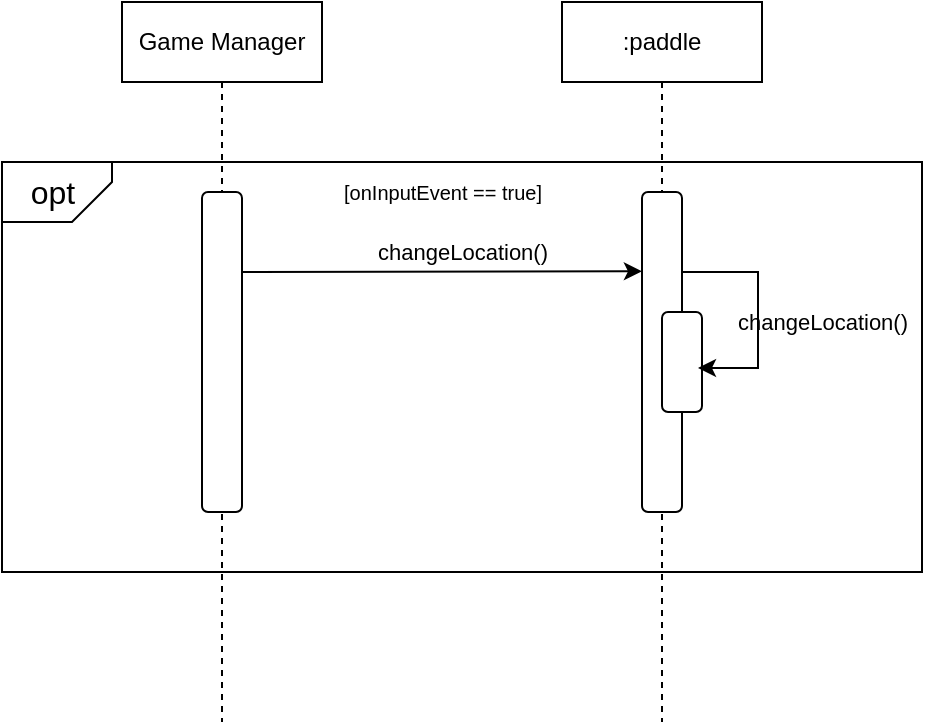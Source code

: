 <mxfile version="22.1.7" type="github">
  <diagram name="Page-1" id="2YBvvXClWsGukQMizWep">
    <mxGraphModel dx="987" dy="580" grid="1" gridSize="10" guides="1" tooltips="1" connect="1" arrows="1" fold="1" page="1" pageScale="1" pageWidth="850" pageHeight="1100" math="0" shadow="0">
      <root>
        <mxCell id="0" />
        <mxCell id="1" parent="0" />
        <mxCell id="IBWZfAmX6eu36iHtOGiu-1" value="" style="rounded=0;whiteSpace=wrap;html=1;" vertex="1" parent="1">
          <mxGeometry x="20" y="120" width="460" height="205" as="geometry" />
        </mxCell>
        <mxCell id="IBWZfAmX6eu36iHtOGiu-2" value="" style="shape=card;whiteSpace=wrap;html=1;rotation=-180;size=20;" vertex="1" parent="1">
          <mxGeometry x="20" y="120" width="55" height="30" as="geometry" />
        </mxCell>
        <mxCell id="IBWZfAmX6eu36iHtOGiu-3" value="opt" style="text;html=1;align=center;verticalAlign=middle;resizable=0;points=[];autosize=1;strokeColor=none;fillColor=none;fontSize=16;" vertex="1" parent="1">
          <mxGeometry x="20" y="120" width="50" height="30" as="geometry" />
        </mxCell>
        <mxCell id="IBWZfAmX6eu36iHtOGiu-4" value="[onInputEvent&amp;nbsp;== true]" style="text;html=1;align=center;verticalAlign=middle;resizable=0;points=[];autosize=1;strokeColor=none;fillColor=none;fontSize=10;" vertex="1" parent="1">
          <mxGeometry x="180" y="120" width="120" height="30" as="geometry" />
        </mxCell>
        <mxCell id="IBWZfAmX6eu36iHtOGiu-5" value="" style="endArrow=classic;html=1;rounded=0;exitX=1;exitY=0.25;exitDx=0;exitDy=0;entryX=-0.003;entryY=0.315;entryDx=0;entryDy=0;entryPerimeter=0;" edge="1" parent="1" source="IBWZfAmX6eu36iHtOGiu-20">
          <mxGeometry width="50" height="50" relative="1" as="geometry">
            <mxPoint x="155" y="175" as="sourcePoint" />
            <mxPoint x="339.94" y="174.65" as="targetPoint" />
          </mxGeometry>
        </mxCell>
        <mxCell id="IBWZfAmX6eu36iHtOGiu-6" value="changeLocation()" style="text;html=1;align=center;verticalAlign=middle;resizable=0;points=[];autosize=1;strokeColor=none;fillColor=none;fontSize=11;" vertex="1" parent="1">
          <mxGeometry x="195" y="150" width="110" height="30" as="geometry" />
        </mxCell>
        <mxCell id="IBWZfAmX6eu36iHtOGiu-7" value="Game Manager" style="shape=umlLifeline;perimeter=lifelinePerimeter;whiteSpace=wrap;html=1;container=0;dropTarget=0;collapsible=0;recursiveResize=0;outlineConnect=0;portConstraint=eastwest;newEdgeStyle={&quot;edgeStyle&quot;:&quot;elbowEdgeStyle&quot;,&quot;elbow&quot;:&quot;vertical&quot;,&quot;curved&quot;:0,&quot;rounded&quot;:0};" vertex="1" parent="1">
          <mxGeometry x="80" y="40" width="100" height="360" as="geometry" />
        </mxCell>
        <mxCell id="IBWZfAmX6eu36iHtOGiu-8" value=":paddle" style="shape=umlLifeline;perimeter=lifelinePerimeter;whiteSpace=wrap;html=1;container=0;dropTarget=0;collapsible=0;recursiveResize=0;outlineConnect=0;portConstraint=eastwest;newEdgeStyle={&quot;edgeStyle&quot;:&quot;elbowEdgeStyle&quot;,&quot;elbow&quot;:&quot;vertical&quot;,&quot;curved&quot;:0,&quot;rounded&quot;:0};" vertex="1" parent="1">
          <mxGeometry x="300" y="40" width="100" height="360" as="geometry" />
        </mxCell>
        <mxCell id="IBWZfAmX6eu36iHtOGiu-16" value="" style="rounded=1;whiteSpace=wrap;html=1;" vertex="1" parent="1">
          <mxGeometry x="340" y="135" width="20" height="160" as="geometry" />
        </mxCell>
        <mxCell id="IBWZfAmX6eu36iHtOGiu-17" value="" style="rounded=1;whiteSpace=wrap;html=1;" vertex="1" parent="1">
          <mxGeometry x="350" y="195" width="20" height="50" as="geometry" />
        </mxCell>
        <mxCell id="IBWZfAmX6eu36iHtOGiu-18" value="" style="endArrow=classic;html=1;rounded=0;exitX=1.1;exitY=0.604;exitDx=0;exitDy=0;exitPerimeter=0;entryX=1;entryY=0.25;entryDx=0;entryDy=0;" edge="1" parent="1">
          <mxGeometry width="50" height="50" relative="1" as="geometry">
            <mxPoint x="360" y="175" as="sourcePoint" />
            <mxPoint x="368" y="223" as="targetPoint" />
            <Array as="points">
              <mxPoint x="398" y="175" />
              <mxPoint x="398" y="223" />
            </Array>
          </mxGeometry>
        </mxCell>
        <mxCell id="IBWZfAmX6eu36iHtOGiu-19" value="changeLocation()" style="text;html=1;align=center;verticalAlign=middle;resizable=0;points=[];autosize=1;strokeColor=none;fillColor=none;fontSize=11;" vertex="1" parent="1">
          <mxGeometry x="375" y="185" width="110" height="30" as="geometry" />
        </mxCell>
        <mxCell id="IBWZfAmX6eu36iHtOGiu-20" value="" style="rounded=1;whiteSpace=wrap;html=1;" vertex="1" parent="1">
          <mxGeometry x="120" y="135" width="20" height="160" as="geometry" />
        </mxCell>
      </root>
    </mxGraphModel>
  </diagram>
</mxfile>
